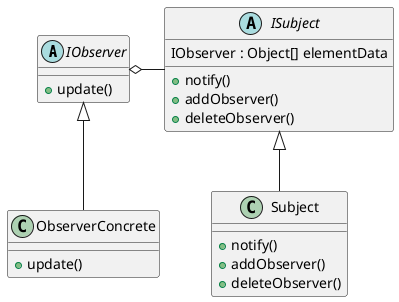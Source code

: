 @startuml
abstract class IObserver {
    +update()
}



class ObserverConcrete{
    +update()
}

abstract class ISubject {
    IObserver : Object[] elementData

    +notify()
    +addObserver()
    +deleteObserver()
}

class Subject {
    +notify()
    +addObserver()
    +deleteObserver()
}

IObserver <|-- ObserverConcrete
ISubject <|-- Subject
IObserver o- ISubject

@enduml